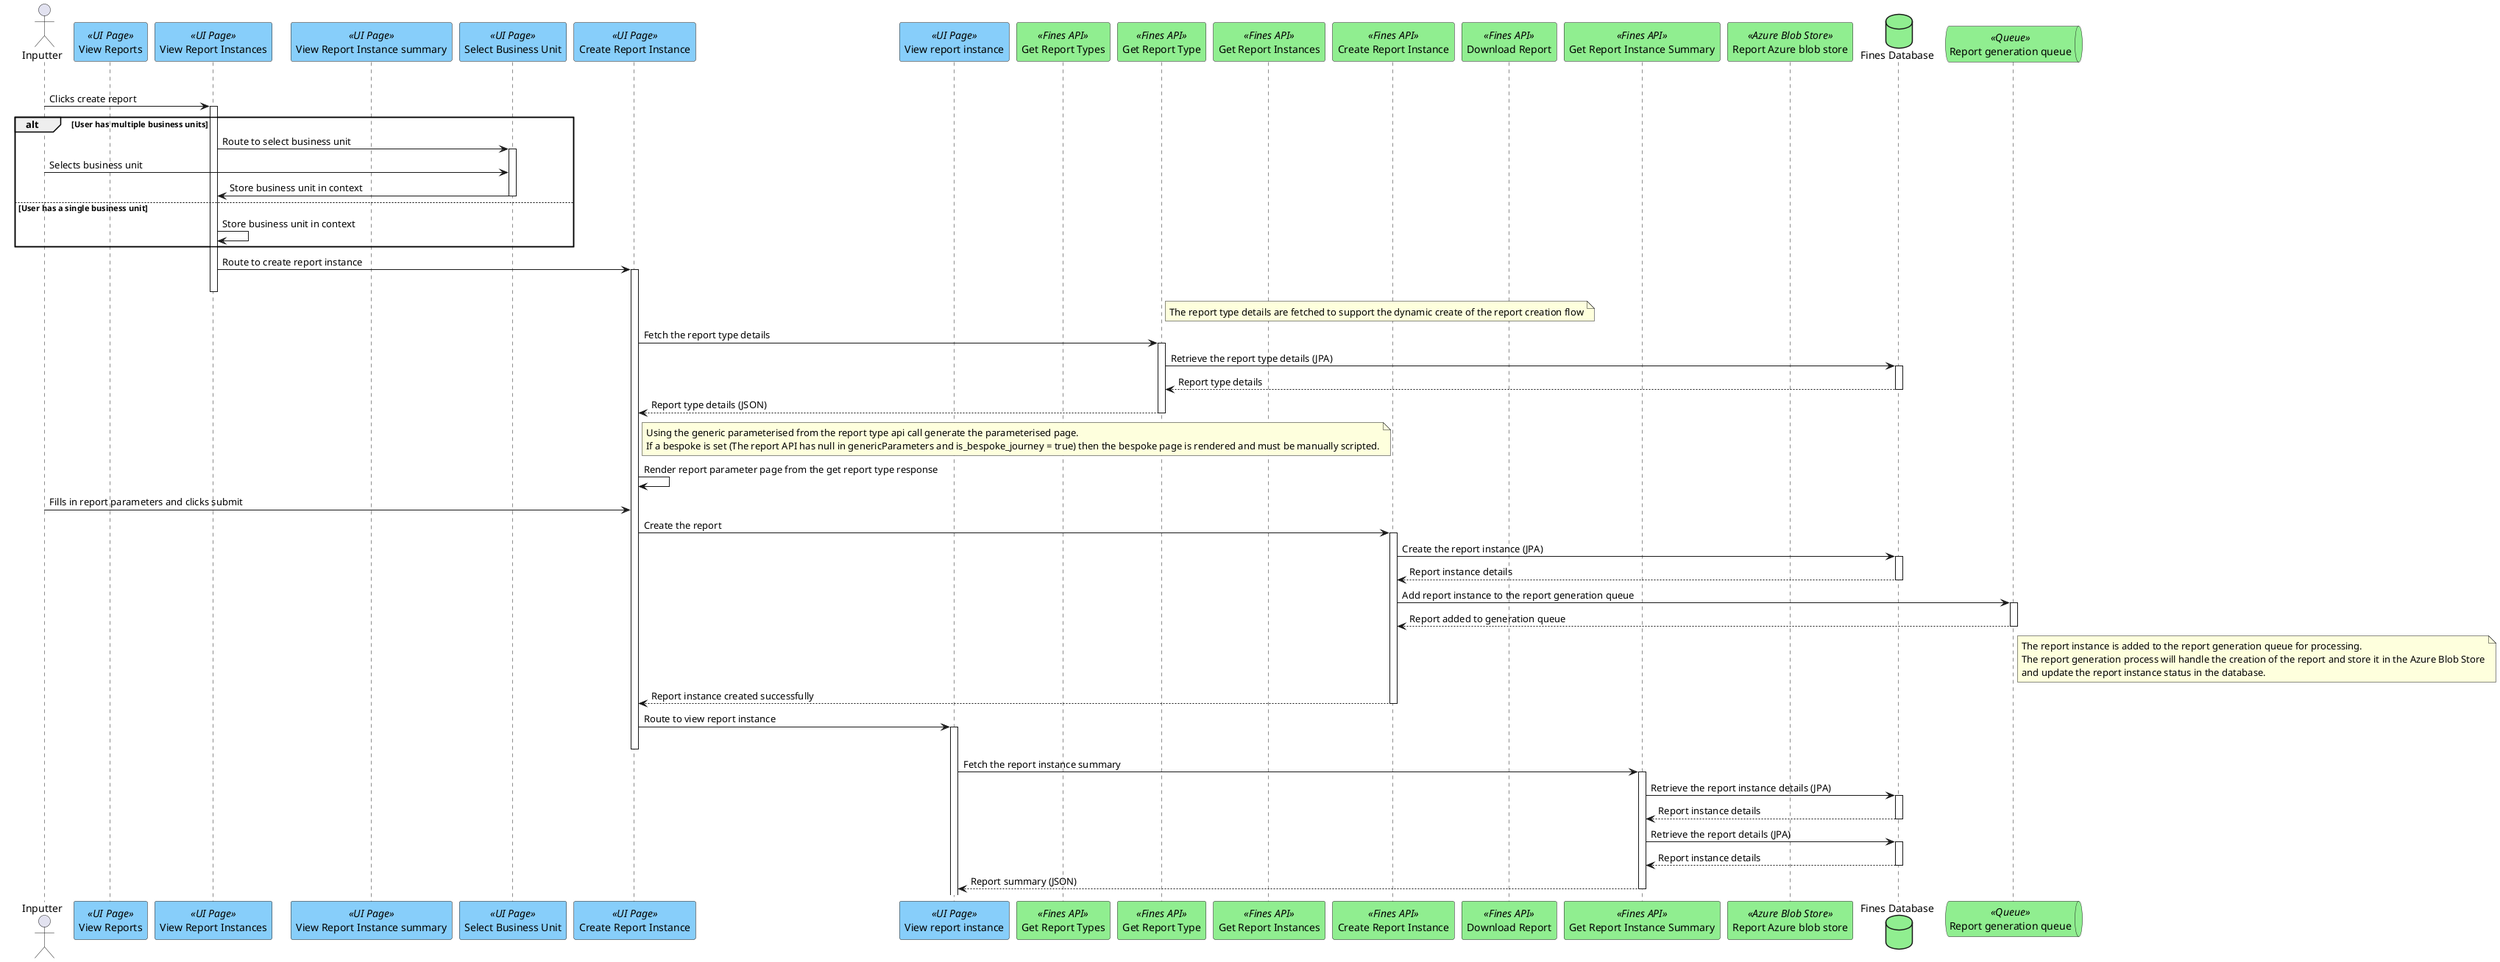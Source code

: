 @startuml
actor "Inputter" as user
participant "View Reports" as viewReports <<UI Page>> #lightskyblue
participant "View Report Instances" as viewReportsInstances <<UI Page>> #lightskyblue
participant "View Report Instance summary" as viewReportsInstanceSummary <<UI Page>> #lightskyblue
participant "Select Business Unit" as selectBusinessUnit <<UI Page>> #lightskyblue
participant "Create Report Instance" as createReportInstancePage <<UI Page>> #lightskyblue
participant "View report instance" as viewReportsInstance <<UI Page>> #lightskyblue


participant "Get Report Types" as getReportTypes <<Fines API>> #lightgreen
participant "Get Report Type" as getReportType <<Fines API>> #lightgreen
participant "Get Report Instances" as getReportInstances <<Fines API>> #lightgreen
participant "Create Report Instance" as createReportInstance <<Fines API>> #lightgreen
participant "Download Report" as getReportInstanceDownload <<Fines API>> #lightgreen
participant "Get Report Instance Summary" as getReportInstanceSummary <<Fines API>> #lightgreen

participant "Report Azure blob store" as reportBlobStore <<Azure Blob Store>> #lightgreen


database "Fines Database" as db #lightgreen
queue "Report generation queue" as reportQueue <<Queue>> #lightgreen



opt Create new report instance
user -> viewReportsInstances++ : Clicks create report

alt User has multiple business units
viewReportsInstances -> selectBusinessUnit ++ : Route to select business unit
user -> selectBusinessUnit : Selects business unit
viewReportsInstances <- selectBusinessUnit -- : Store business unit in context

else User has a single business unit
viewReportsInstances -> viewReportsInstances : Store business unit in context
end


viewReportsInstances -> createReportInstancePage ++ : Route to create report instance
viewReportsInstances--
note right of getReportType
The report type details are fetched to support the dynamic create of the report creation flow
end note
createReportInstancePage -> getReportType ++ : Fetch the report type details
getReportType -> db ++ : Retrieve the report type details (JPA)
getReportType <-- db -- : Report type details
createReportInstancePage <-- getReportType -- : Report type details (JSON)


note right of createReportInstancePage
Using the generic parameterised from the report type api call generate the parameterised page.
If a bespoke is set (The report API has null in genericParameters and is_bespoke_journey = true) then the bespoke page is rendered and must be manually scripted.
end note
createReportInstancePage -> createReportInstancePage: Render report parameter page from the get report type response

user -> createReportInstancePage : Fills in report parameters and clicks submit
createReportInstancePage -> createReportInstance ++ : Create the report
createReportInstance -> db ++ : Create the report instance (JPA)
createReportInstance <-- db -- : Report instance details
createReportInstance -> reportQueue ++ : Add report instance to the report generation queue
createReportInstance <-- reportQueue --: Report added to generation queue
note right of reportQueue
The report instance is added to the report generation queue for processing.
The report generation process will handle the creation of the report and store it in the Azure Blob Store
and update the report instance status in the database.
end note

createReportInstancePage <-- createReportInstance : Report instance created successfully
createReportInstance--
createReportInstancePage -> viewReportsInstance ++ : Route to view report instance
createReportInstancePage--
viewReportsInstance -> getReportInstanceSummary ++ : Fetch the report instance summary
getReportInstanceSummary -> db ++ : Retrieve the report instance details (JPA)
getReportInstanceSummary <-- db -- : Report instance details
getReportInstanceSummary -> db ++ : Retrieve the report details (JPA)
getReportInstanceSummary <-- db -- : Report instance details
viewReportsInstance <-- getReportInstanceSummary  -- : Report summary (JSON)


@enduml